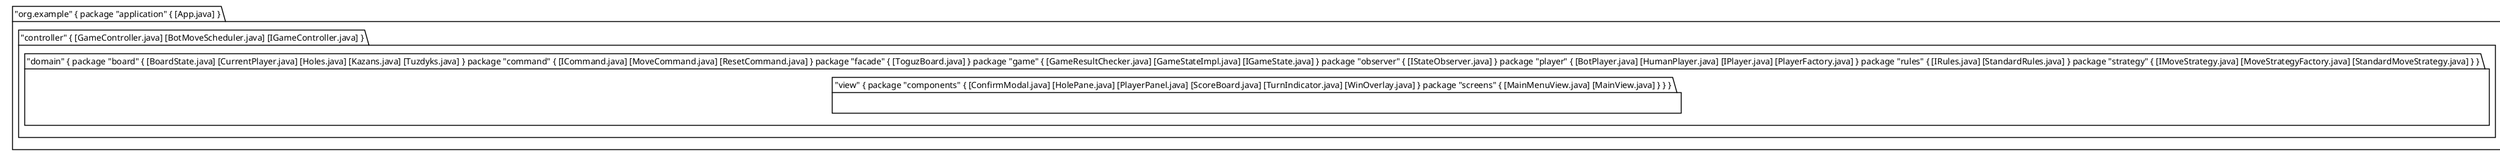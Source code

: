 @startuml PackageDiagram

package "org.example" { package "application" { [App.java] }

package "controller" { [GameController.java] [BotMoveScheduler.java] [IGameController.java] }

package "domain" { package "board" { [BoardState.java] [CurrentPlayer.java] [Holes.java] [Kazans.java] [Tuzdyks.java] } package "command" { [ICommand.java] [MoveCommand.java] [ResetCommand.java] } package "facade" { [ToguzBoard.java] } package "game" { [GameResultChecker.java] [GameStateImpl.java] [IGameState.java] } package "observer" { [IStateObserver.java] } package "player" { [BotPlayer.java] [HumanPlayer.java] [IPlayer.java] [PlayerFactory.java] } package "rules" { [IRules.java] [StandardRules.java] } package "strategy" { [IMoveStrategy.java] [MoveStrategyFactory.java] [StandardMoveStrategy.java] } }

package "view" { package "components" { [ConfirmModal.java] [HolePane.java] [PlayerPanel.java] [ScoreBoard.java] [TurnIndicator.java] [WinOverlay.java] } package "screens" { [MainMenuView.java] [MainView.java] } } }

@enduml